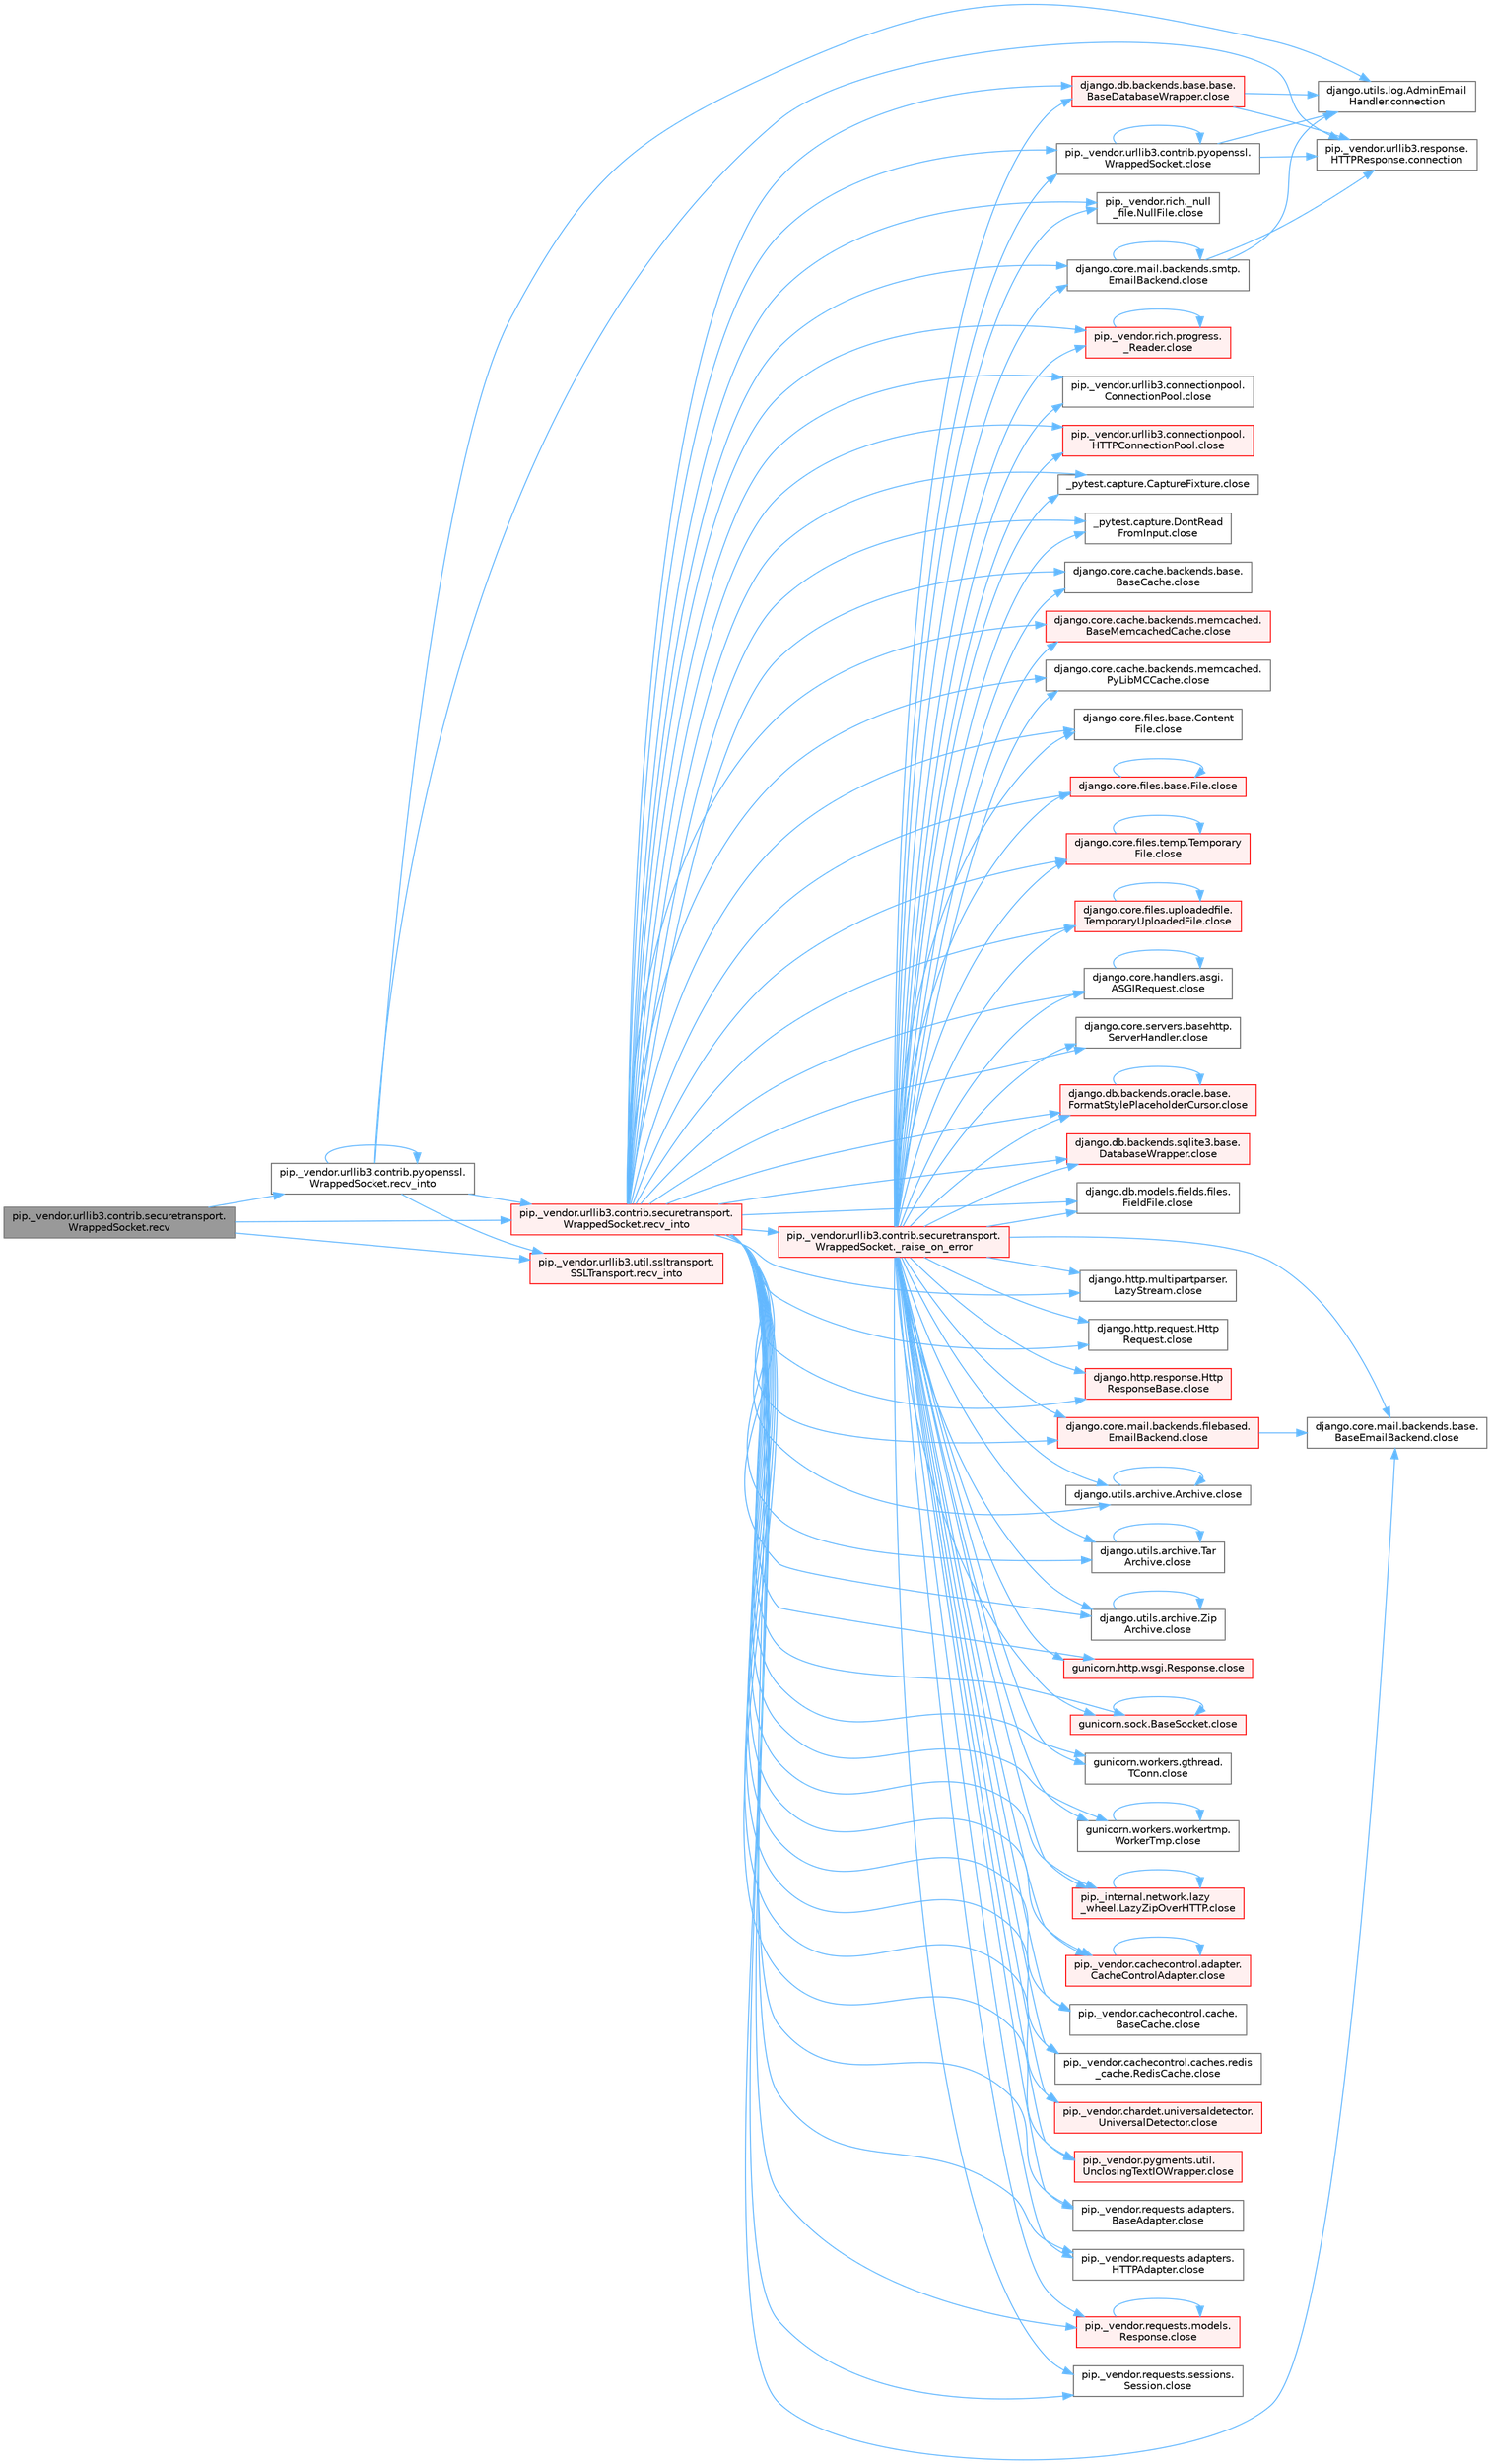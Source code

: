 digraph "pip._vendor.urllib3.contrib.securetransport.WrappedSocket.recv"
{
 // LATEX_PDF_SIZE
  bgcolor="transparent";
  edge [fontname=Helvetica,fontsize=10,labelfontname=Helvetica,labelfontsize=10];
  node [fontname=Helvetica,fontsize=10,shape=box,height=0.2,width=0.4];
  rankdir="LR";
  Node1 [id="Node000001",label="pip._vendor.urllib3.contrib.securetransport.\lWrappedSocket.recv",height=0.2,width=0.4,color="gray40", fillcolor="grey60", style="filled", fontcolor="black",tooltip=" "];
  Node1 -> Node2 [id="edge1_Node000001_Node000002",color="steelblue1",style="solid",tooltip=" "];
  Node2 [id="Node000002",label="pip._vendor.urllib3.contrib.pyopenssl.\lWrappedSocket.recv_into",height=0.2,width=0.4,color="grey40", fillcolor="white", style="filled",URL="$classpip_1_1__vendor_1_1urllib3_1_1contrib_1_1pyopenssl_1_1_wrapped_socket.html#a19092d31782a5d377e422cc6c0242c90",tooltip=" "];
  Node2 -> Node3 [id="edge2_Node000002_Node000003",color="steelblue1",style="solid",tooltip=" "];
  Node3 [id="Node000003",label="django.utils.log.AdminEmail\lHandler.connection",height=0.2,width=0.4,color="grey40", fillcolor="white", style="filled",URL="$classdjango_1_1utils_1_1log_1_1_admin_email_handler.html#a545b5f7ec55a857fe1ca7836814a0760",tooltip=" "];
  Node2 -> Node4 [id="edge3_Node000002_Node000004",color="steelblue1",style="solid",tooltip=" "];
  Node4 [id="Node000004",label="pip._vendor.urllib3.response.\lHTTPResponse.connection",height=0.2,width=0.4,color="grey40", fillcolor="white", style="filled",URL="$classpip_1_1__vendor_1_1urllib3_1_1response_1_1_h_t_t_p_response.html#a9002314624685de3bbf9b84bdc87fef8",tooltip=" "];
  Node2 -> Node2 [id="edge4_Node000002_Node000002",color="steelblue1",style="solid",tooltip=" "];
  Node2 -> Node5 [id="edge5_Node000002_Node000005",color="steelblue1",style="solid",tooltip=" "];
  Node5 [id="Node000005",label="pip._vendor.urllib3.contrib.securetransport.\lWrappedSocket.recv_into",height=0.2,width=0.4,color="red", fillcolor="#FFF0F0", style="filled",URL="$classpip_1_1__vendor_1_1urllib3_1_1contrib_1_1securetransport_1_1_wrapped_socket.html#aedfc3cd814ef6075e6907e05860b45d6",tooltip=" "];
  Node5 -> Node6 [id="edge6_Node000005_Node000006",color="steelblue1",style="solid",tooltip=" "];
  Node6 [id="Node000006",label="pip._vendor.urllib3.contrib.securetransport.\lWrappedSocket._raise_on_error",height=0.2,width=0.4,color="red", fillcolor="#FFF0F0", style="filled",URL="$classpip_1_1__vendor_1_1urllib3_1_1contrib_1_1securetransport_1_1_wrapped_socket.html#ae89ceec48b026fbcf5e9888ee21e0c09",tooltip=" "];
  Node6 -> Node7 [id="edge7_Node000006_Node000007",color="steelblue1",style="solid",tooltip=" "];
  Node7 [id="Node000007",label="_pytest.capture.CaptureFixture.close",height=0.2,width=0.4,color="grey40", fillcolor="white", style="filled",URL="$class__pytest_1_1capture_1_1_capture_fixture.html#ac018b3a02c2aff2047974ced57907cd0",tooltip=" "];
  Node6 -> Node8 [id="edge8_Node000006_Node000008",color="steelblue1",style="solid",tooltip=" "];
  Node8 [id="Node000008",label="_pytest.capture.DontRead\lFromInput.close",height=0.2,width=0.4,color="grey40", fillcolor="white", style="filled",URL="$class__pytest_1_1capture_1_1_dont_read_from_input.html#accf28daf7db40f53462752cc02bbdd32",tooltip=" "];
  Node6 -> Node9 [id="edge9_Node000006_Node000009",color="steelblue1",style="solid",tooltip=" "];
  Node9 [id="Node000009",label="django.core.cache.backends.base.\lBaseCache.close",height=0.2,width=0.4,color="grey40", fillcolor="white", style="filled",URL="$classdjango_1_1core_1_1cache_1_1backends_1_1base_1_1_base_cache.html#ae5d10e57a1ab2b99171e943370da8cf3",tooltip=" "];
  Node6 -> Node10 [id="edge10_Node000006_Node000010",color="steelblue1",style="solid",tooltip=" "];
  Node10 [id="Node000010",label="django.core.cache.backends.memcached.\lBaseMemcachedCache.close",height=0.2,width=0.4,color="red", fillcolor="#FFF0F0", style="filled",URL="$classdjango_1_1core_1_1cache_1_1backends_1_1memcached_1_1_base_memcached_cache.html#ab36ac92f106d8dacc64d539b447a5e37",tooltip=" "];
  Node6 -> Node13 [id="edge11_Node000006_Node000013",color="steelblue1",style="solid",tooltip=" "];
  Node13 [id="Node000013",label="django.core.cache.backends.memcached.\lPyLibMCCache.close",height=0.2,width=0.4,color="grey40", fillcolor="white", style="filled",URL="$classdjango_1_1core_1_1cache_1_1backends_1_1memcached_1_1_py_lib_m_c_cache.html#a76cb2e86bb346b70433dfe177597da58",tooltip=" "];
  Node6 -> Node14 [id="edge12_Node000006_Node000014",color="steelblue1",style="solid",tooltip=" "];
  Node14 [id="Node000014",label="django.core.files.base.Content\lFile.close",height=0.2,width=0.4,color="grey40", fillcolor="white", style="filled",URL="$classdjango_1_1core_1_1files_1_1base_1_1_content_file.html#a09ae22d8cfcf28936b97a8eba0fd85cb",tooltip=" "];
  Node6 -> Node15 [id="edge13_Node000006_Node000015",color="steelblue1",style="solid",tooltip=" "];
  Node15 [id="Node000015",label="django.core.files.base.File.close",height=0.2,width=0.4,color="red", fillcolor="#FFF0F0", style="filled",URL="$classdjango_1_1core_1_1files_1_1base_1_1_file.html#a0ff3dc914f2c207114a150eaac429bdc",tooltip=" "];
  Node15 -> Node15 [id="edge14_Node000015_Node000015",color="steelblue1",style="solid",tooltip=" "];
  Node6 -> Node23 [id="edge15_Node000006_Node000023",color="steelblue1",style="solid",tooltip=" "];
  Node23 [id="Node000023",label="django.core.files.temp.Temporary\lFile.close",height=0.2,width=0.4,color="red", fillcolor="#FFF0F0", style="filled",URL="$classdjango_1_1core_1_1files_1_1temp_1_1_temporary_file.html#a3137c46b13cae4e5e6fe6489e42677d5",tooltip=" "];
  Node23 -> Node23 [id="edge16_Node000023_Node000023",color="steelblue1",style="solid",tooltip=" "];
  Node6 -> Node1053 [id="edge17_Node000006_Node001053",color="steelblue1",style="solid",tooltip=" "];
  Node1053 [id="Node001053",label="django.core.files.uploadedfile.\lTemporaryUploadedFile.close",height=0.2,width=0.4,color="red", fillcolor="#FFF0F0", style="filled",URL="$classdjango_1_1core_1_1files_1_1uploadedfile_1_1_temporary_uploaded_file.html#a01ddb9d43a99baf6157c1d60b37198cd",tooltip=" "];
  Node1053 -> Node1053 [id="edge18_Node001053_Node001053",color="steelblue1",style="solid",tooltip=" "];
  Node6 -> Node1054 [id="edge19_Node000006_Node001054",color="steelblue1",style="solid",tooltip=" "];
  Node1054 [id="Node001054",label="django.core.handlers.asgi.\lASGIRequest.close",height=0.2,width=0.4,color="grey40", fillcolor="white", style="filled",URL="$classdjango_1_1core_1_1handlers_1_1asgi_1_1_a_s_g_i_request.html#a2f3a1c1c50b4cf63ef552b4f96cc4f7f",tooltip=" "];
  Node1054 -> Node1054 [id="edge20_Node001054_Node001054",color="steelblue1",style="solid",tooltip=" "];
  Node6 -> Node1055 [id="edge21_Node000006_Node001055",color="steelblue1",style="solid",tooltip=" "];
  Node1055 [id="Node001055",label="django.core.mail.backends.base.\lBaseEmailBackend.close",height=0.2,width=0.4,color="grey40", fillcolor="white", style="filled",URL="$classdjango_1_1core_1_1mail_1_1backends_1_1base_1_1_base_email_backend.html#a358a8107d966c2d82d9eb9d18565784e",tooltip=" "];
  Node6 -> Node1056 [id="edge22_Node000006_Node001056",color="steelblue1",style="solid",tooltip=" "];
  Node1056 [id="Node001056",label="django.core.mail.backends.filebased.\lEmailBackend.close",height=0.2,width=0.4,color="red", fillcolor="#FFF0F0", style="filled",URL="$classdjango_1_1core_1_1mail_1_1backends_1_1filebased_1_1_email_backend.html#af90ba8a487930e530a20ceb03669a672",tooltip=" "];
  Node1056 -> Node1055 [id="edge23_Node001056_Node001055",color="steelblue1",style="solid",tooltip=" "];
  Node6 -> Node1057 [id="edge24_Node000006_Node001057",color="steelblue1",style="solid",tooltip=" "];
  Node1057 [id="Node001057",label="django.core.mail.backends.smtp.\lEmailBackend.close",height=0.2,width=0.4,color="grey40", fillcolor="white", style="filled",URL="$classdjango_1_1core_1_1mail_1_1backends_1_1smtp_1_1_email_backend.html#a6ac7253539c4f1102986c6df417fb050",tooltip=" "];
  Node1057 -> Node1057 [id="edge25_Node001057_Node001057",color="steelblue1",style="solid",tooltip=" "];
  Node1057 -> Node3 [id="edge26_Node001057_Node000003",color="steelblue1",style="solid",tooltip=" "];
  Node1057 -> Node4 [id="edge27_Node001057_Node000004",color="steelblue1",style="solid",tooltip=" "];
  Node6 -> Node1058 [id="edge28_Node000006_Node001058",color="steelblue1",style="solid",tooltip=" "];
  Node1058 [id="Node001058",label="django.core.servers.basehttp.\lServerHandler.close",height=0.2,width=0.4,color="grey40", fillcolor="white", style="filled",URL="$classdjango_1_1core_1_1servers_1_1basehttp_1_1_server_handler.html#a67022bc1dc85a75307901027d41a6a61",tooltip=" "];
  Node6 -> Node1059 [id="edge29_Node000006_Node001059",color="steelblue1",style="solid",tooltip=" "];
  Node1059 [id="Node001059",label="django.db.backends.base.base.\lBaseDatabaseWrapper.close",height=0.2,width=0.4,color="red", fillcolor="#FFF0F0", style="filled",URL="$classdjango_1_1db_1_1backends_1_1base_1_1base_1_1_base_database_wrapper.html#a01214a9b91408274fbc34cb062baf2bc",tooltip=" "];
  Node1059 -> Node3 [id="edge30_Node001059_Node000003",color="steelblue1",style="solid",tooltip=" "];
  Node1059 -> Node4 [id="edge31_Node001059_Node000004",color="steelblue1",style="solid",tooltip=" "];
  Node6 -> Node1069 [id="edge32_Node000006_Node001069",color="steelblue1",style="solid",tooltip=" "];
  Node1069 [id="Node001069",label="django.db.backends.oracle.base.\lFormatStylePlaceholderCursor.close",height=0.2,width=0.4,color="red", fillcolor="#FFF0F0", style="filled",URL="$classdjango_1_1db_1_1backends_1_1oracle_1_1base_1_1_format_style_placeholder_cursor.html#aebbf24b6a824d4e0fb370ce417d41f93",tooltip=" "];
  Node1069 -> Node1069 [id="edge33_Node001069_Node001069",color="steelblue1",style="solid",tooltip=" "];
  Node6 -> Node1074 [id="edge34_Node000006_Node001074",color="steelblue1",style="solid",tooltip=" "];
  Node1074 [id="Node001074",label="django.db.backends.sqlite3.base.\lDatabaseWrapper.close",height=0.2,width=0.4,color="red", fillcolor="#FFF0F0", style="filled",URL="$classdjango_1_1db_1_1backends_1_1sqlite3_1_1base_1_1_database_wrapper.html#accb46eb6dd574171611ec4912f677d3f",tooltip=" "];
  Node6 -> Node1077 [id="edge35_Node000006_Node001077",color="steelblue1",style="solid",tooltip=" "];
  Node1077 [id="Node001077",label="django.db.models.fields.files.\lFieldFile.close",height=0.2,width=0.4,color="grey40", fillcolor="white", style="filled",URL="$classdjango_1_1db_1_1models_1_1fields_1_1files_1_1_field_file.html#a7764f6ac41d2cf2e0e60639dff4d7f03",tooltip=" "];
  Node6 -> Node1078 [id="edge36_Node000006_Node001078",color="steelblue1",style="solid",tooltip=" "];
  Node1078 [id="Node001078",label="django.http.multipartparser.\lLazyStream.close",height=0.2,width=0.4,color="grey40", fillcolor="white", style="filled",URL="$classdjango_1_1http_1_1multipartparser_1_1_lazy_stream.html#a8cc031a8e3e86872b4d5d12ebb448573",tooltip=" "];
  Node6 -> Node1079 [id="edge37_Node000006_Node001079",color="steelblue1",style="solid",tooltip=" "];
  Node1079 [id="Node001079",label="django.http.request.Http\lRequest.close",height=0.2,width=0.4,color="grey40", fillcolor="white", style="filled",URL="$classdjango_1_1http_1_1request_1_1_http_request.html#a13db25295d57830ab61aed1a8339842e",tooltip=" "];
  Node6 -> Node1080 [id="edge38_Node000006_Node001080",color="steelblue1",style="solid",tooltip=" "];
  Node1080 [id="Node001080",label="django.http.response.Http\lResponseBase.close",height=0.2,width=0.4,color="red", fillcolor="#FFF0F0", style="filled",URL="$classdjango_1_1http_1_1response_1_1_http_response_base.html#a2e18a8319fb2b68853f032a3a1e93ffe",tooltip=" "];
  Node6 -> Node1081 [id="edge39_Node000006_Node001081",color="steelblue1",style="solid",tooltip=" "];
  Node1081 [id="Node001081",label="django.utils.archive.Archive.close",height=0.2,width=0.4,color="grey40", fillcolor="white", style="filled",URL="$classdjango_1_1utils_1_1archive_1_1_archive.html#a5fe062c89d687d218982c9c523c74c2a",tooltip=" "];
  Node1081 -> Node1081 [id="edge40_Node001081_Node001081",color="steelblue1",style="solid",tooltip=" "];
  Node6 -> Node1082 [id="edge41_Node000006_Node001082",color="steelblue1",style="solid",tooltip=" "];
  Node1082 [id="Node001082",label="django.utils.archive.Tar\lArchive.close",height=0.2,width=0.4,color="grey40", fillcolor="white", style="filled",URL="$classdjango_1_1utils_1_1archive_1_1_tar_archive.html#a9f92da2fc83a8bf18400412a9cf77836",tooltip=" "];
  Node1082 -> Node1082 [id="edge42_Node001082_Node001082",color="steelblue1",style="solid",tooltip=" "];
  Node6 -> Node1083 [id="edge43_Node000006_Node001083",color="steelblue1",style="solid",tooltip=" "];
  Node1083 [id="Node001083",label="django.utils.archive.Zip\lArchive.close",height=0.2,width=0.4,color="grey40", fillcolor="white", style="filled",URL="$classdjango_1_1utils_1_1archive_1_1_zip_archive.html#a72926f0c232970ff5bf94a7082dd5ac9",tooltip=" "];
  Node1083 -> Node1083 [id="edge44_Node001083_Node001083",color="steelblue1",style="solid",tooltip=" "];
  Node6 -> Node1084 [id="edge45_Node000006_Node001084",color="steelblue1",style="solid",tooltip=" "];
  Node1084 [id="Node001084",label="gunicorn.http.wsgi.Response.close",height=0.2,width=0.4,color="red", fillcolor="#FFF0F0", style="filled",URL="$classgunicorn_1_1http_1_1wsgi_1_1_response.html#a046ea28916c2a721d57a5852261bef24",tooltip=" "];
  Node6 -> Node1091 [id="edge46_Node000006_Node001091",color="steelblue1",style="solid",tooltip=" "];
  Node1091 [id="Node001091",label="gunicorn.sock.BaseSocket.close",height=0.2,width=0.4,color="red", fillcolor="#FFF0F0", style="filled",URL="$classgunicorn_1_1sock_1_1_base_socket.html#af2002e81bf30cc8c6614f9568af6ef06",tooltip=" "];
  Node1091 -> Node1091 [id="edge47_Node001091_Node001091",color="steelblue1",style="solid",tooltip=" "];
  Node6 -> Node1133 [id="edge48_Node000006_Node001133",color="steelblue1",style="solid",tooltip=" "];
  Node1133 [id="Node001133",label="gunicorn.workers.gthread.\lTConn.close",height=0.2,width=0.4,color="grey40", fillcolor="white", style="filled",URL="$classgunicorn_1_1workers_1_1gthread_1_1_t_conn.html#aa302868e132a81509a48f46789d6afc4",tooltip=" "];
  Node6 -> Node1134 [id="edge49_Node000006_Node001134",color="steelblue1",style="solid",tooltip=" "];
  Node1134 [id="Node001134",label="gunicorn.workers.workertmp.\lWorkerTmp.close",height=0.2,width=0.4,color="grey40", fillcolor="white", style="filled",URL="$classgunicorn_1_1workers_1_1workertmp_1_1_worker_tmp.html#ae6bf726cee2be8f52fa4bbe0f868d3c6",tooltip=" "];
  Node1134 -> Node1134 [id="edge50_Node001134_Node001134",color="steelblue1",style="solid",tooltip=" "];
  Node6 -> Node1135 [id="edge51_Node000006_Node001135",color="steelblue1",style="solid",tooltip=" "];
  Node1135 [id="Node001135",label="pip._internal.network.lazy\l_wheel.LazyZipOverHTTP.close",height=0.2,width=0.4,color="red", fillcolor="#FFF0F0", style="filled",URL="$classpip_1_1__internal_1_1network_1_1lazy__wheel_1_1_lazy_zip_over_h_t_t_p.html#a6aeec11453c683f141b9fe121163a8d0",tooltip=" "];
  Node1135 -> Node1135 [id="edge52_Node001135_Node001135",color="steelblue1",style="solid",tooltip=" "];
  Node6 -> Node1136 [id="edge53_Node000006_Node001136",color="steelblue1",style="solid",tooltip=" "];
  Node1136 [id="Node001136",label="pip._vendor.cachecontrol.adapter.\lCacheControlAdapter.close",height=0.2,width=0.4,color="red", fillcolor="#FFF0F0", style="filled",URL="$classpip_1_1__vendor_1_1cachecontrol_1_1adapter_1_1_cache_control_adapter.html#a085c6ea7434042e9af7286a8875fb646",tooltip=" "];
  Node1136 -> Node1136 [id="edge54_Node001136_Node001136",color="steelblue1",style="solid",tooltip=" "];
  Node6 -> Node1139 [id="edge55_Node000006_Node001139",color="steelblue1",style="solid",tooltip=" "];
  Node1139 [id="Node001139",label="pip._vendor.cachecontrol.cache.\lBaseCache.close",height=0.2,width=0.4,color="grey40", fillcolor="white", style="filled",URL="$classpip_1_1__vendor_1_1cachecontrol_1_1cache_1_1_base_cache.html#aed3b918393d941c531ffda7afa8968c5",tooltip=" "];
  Node6 -> Node1140 [id="edge56_Node000006_Node001140",color="steelblue1",style="solid",tooltip=" "];
  Node1140 [id="Node001140",label="pip._vendor.cachecontrol.caches.redis\l_cache.RedisCache.close",height=0.2,width=0.4,color="grey40", fillcolor="white", style="filled",URL="$classpip_1_1__vendor_1_1cachecontrol_1_1caches_1_1redis__cache_1_1_redis_cache.html#a3703f11cd74de5a2d416b33208df6710",tooltip=" "];
  Node6 -> Node1141 [id="edge57_Node000006_Node001141",color="steelblue1",style="solid",tooltip=" "];
  Node1141 [id="Node001141",label="pip._vendor.chardet.universaldetector.\lUniversalDetector.close",height=0.2,width=0.4,color="red", fillcolor="#FFF0F0", style="filled",URL="$classpip_1_1__vendor_1_1chardet_1_1universaldetector_1_1_universal_detector.html#a2a729e7ae145e4953628aac35a1478d1",tooltip=" "];
  Node6 -> Node1148 [id="edge58_Node000006_Node001148",color="steelblue1",style="solid",tooltip=" "];
  Node1148 [id="Node001148",label="pip._vendor.pygments.util.\lUnclosingTextIOWrapper.close",height=0.2,width=0.4,color="red", fillcolor="#FFF0F0", style="filled",URL="$classpip_1_1__vendor_1_1pygments_1_1util_1_1_unclosing_text_i_o_wrapper.html#a8b7334932e365946b03244a148e50846",tooltip=" "];
  Node6 -> Node3101 [id="edge59_Node000006_Node003101",color="steelblue1",style="solid",tooltip=" "];
  Node3101 [id="Node003101",label="pip._vendor.requests.adapters.\lBaseAdapter.close",height=0.2,width=0.4,color="grey40", fillcolor="white", style="filled",URL="$classpip_1_1__vendor_1_1requests_1_1adapters_1_1_base_adapter.html#ab52f259a4633310e303f4ac6b07eb1e5",tooltip=" "];
  Node6 -> Node3102 [id="edge60_Node000006_Node003102",color="steelblue1",style="solid",tooltip=" "];
  Node3102 [id="Node003102",label="pip._vendor.requests.adapters.\lHTTPAdapter.close",height=0.2,width=0.4,color="grey40", fillcolor="white", style="filled",URL="$classpip_1_1__vendor_1_1requests_1_1adapters_1_1_h_t_t_p_adapter.html#abce959ea97f8378278ff019c78481a11",tooltip=" "];
  Node6 -> Node3103 [id="edge61_Node000006_Node003103",color="steelblue1",style="solid",tooltip=" "];
  Node3103 [id="Node003103",label="pip._vendor.requests.models.\lResponse.close",height=0.2,width=0.4,color="red", fillcolor="#FFF0F0", style="filled",URL="$classpip_1_1__vendor_1_1requests_1_1models_1_1_response.html#ad28d6ce5be5b46752b43673257562918",tooltip=" "];
  Node3103 -> Node3103 [id="edge62_Node003103_Node003103",color="steelblue1",style="solid",tooltip=" "];
  Node6 -> Node3104 [id="edge63_Node000006_Node003104",color="steelblue1",style="solid",tooltip=" "];
  Node3104 [id="Node003104",label="pip._vendor.requests.sessions.\lSession.close",height=0.2,width=0.4,color="grey40", fillcolor="white", style="filled",URL="$classpip_1_1__vendor_1_1requests_1_1sessions_1_1_session.html#a68f6778af4ee2d650c2669eab73f7316",tooltip=" "];
  Node6 -> Node3105 [id="edge64_Node000006_Node003105",color="steelblue1",style="solid",tooltip=" "];
  Node3105 [id="Node003105",label="pip._vendor.rich._null\l_file.NullFile.close",height=0.2,width=0.4,color="grey40", fillcolor="white", style="filled",URL="$classpip_1_1__vendor_1_1rich_1_1__null__file_1_1_null_file.html#a69df97884b231150d00b66e93e01b127",tooltip=" "];
  Node6 -> Node3106 [id="edge65_Node000006_Node003106",color="steelblue1",style="solid",tooltip=" "];
  Node3106 [id="Node003106",label="pip._vendor.rich.progress.\l_Reader.close",height=0.2,width=0.4,color="red", fillcolor="#FFF0F0", style="filled",URL="$classpip_1_1__vendor_1_1rich_1_1progress_1_1___reader.html#a6c0b1964d885972a97a12a9ac01d23e8",tooltip=" "];
  Node3106 -> Node3106 [id="edge66_Node003106_Node003106",color="steelblue1",style="solid",tooltip=" "];
  Node6 -> Node3166 [id="edge67_Node000006_Node003166",color="steelblue1",style="solid",tooltip=" "];
  Node3166 [id="Node003166",label="pip._vendor.urllib3.connectionpool.\lConnectionPool.close",height=0.2,width=0.4,color="grey40", fillcolor="white", style="filled",URL="$classpip_1_1__vendor_1_1urllib3_1_1connectionpool_1_1_connection_pool.html#a95d4181616367e6d07952c025345472f",tooltip=" "];
  Node6 -> Node3167 [id="edge68_Node000006_Node003167",color="steelblue1",style="solid",tooltip=" "];
  Node3167 [id="Node003167",label="pip._vendor.urllib3.connectionpool.\lHTTPConnectionPool.close",height=0.2,width=0.4,color="red", fillcolor="#FFF0F0", style="filled",URL="$classpip_1_1__vendor_1_1urllib3_1_1connectionpool_1_1_h_t_t_p_connection_pool.html#a7a425188d0edc28baf765972da7628b4",tooltip=" "];
  Node6 -> Node3169 [id="edge69_Node000006_Node003169",color="steelblue1",style="solid",tooltip=" "];
  Node3169 [id="Node003169",label="pip._vendor.urllib3.contrib.pyopenssl.\lWrappedSocket.close",height=0.2,width=0.4,color="grey40", fillcolor="white", style="filled",URL="$classpip_1_1__vendor_1_1urllib3_1_1contrib_1_1pyopenssl_1_1_wrapped_socket.html#a971727c09e26dabe28ed3291ff94885b",tooltip=" "];
  Node3169 -> Node3169 [id="edge70_Node003169_Node003169",color="steelblue1",style="solid",tooltip=" "];
  Node3169 -> Node3 [id="edge71_Node003169_Node000003",color="steelblue1",style="solid",tooltip=" "];
  Node3169 -> Node4 [id="edge72_Node003169_Node000004",color="steelblue1",style="solid",tooltip=" "];
  Node5 -> Node7 [id="edge73_Node000005_Node000007",color="steelblue1",style="solid",tooltip=" "];
  Node5 -> Node8 [id="edge74_Node000005_Node000008",color="steelblue1",style="solid",tooltip=" "];
  Node5 -> Node9 [id="edge75_Node000005_Node000009",color="steelblue1",style="solid",tooltip=" "];
  Node5 -> Node10 [id="edge76_Node000005_Node000010",color="steelblue1",style="solid",tooltip=" "];
  Node5 -> Node13 [id="edge77_Node000005_Node000013",color="steelblue1",style="solid",tooltip=" "];
  Node5 -> Node14 [id="edge78_Node000005_Node000014",color="steelblue1",style="solid",tooltip=" "];
  Node5 -> Node15 [id="edge79_Node000005_Node000015",color="steelblue1",style="solid",tooltip=" "];
  Node5 -> Node23 [id="edge80_Node000005_Node000023",color="steelblue1",style="solid",tooltip=" "];
  Node5 -> Node1053 [id="edge81_Node000005_Node001053",color="steelblue1",style="solid",tooltip=" "];
  Node5 -> Node1054 [id="edge82_Node000005_Node001054",color="steelblue1",style="solid",tooltip=" "];
  Node5 -> Node1055 [id="edge83_Node000005_Node001055",color="steelblue1",style="solid",tooltip=" "];
  Node5 -> Node1056 [id="edge84_Node000005_Node001056",color="steelblue1",style="solid",tooltip=" "];
  Node5 -> Node1057 [id="edge85_Node000005_Node001057",color="steelblue1",style="solid",tooltip=" "];
  Node5 -> Node1058 [id="edge86_Node000005_Node001058",color="steelblue1",style="solid",tooltip=" "];
  Node5 -> Node1059 [id="edge87_Node000005_Node001059",color="steelblue1",style="solid",tooltip=" "];
  Node5 -> Node1069 [id="edge88_Node000005_Node001069",color="steelblue1",style="solid",tooltip=" "];
  Node5 -> Node1074 [id="edge89_Node000005_Node001074",color="steelblue1",style="solid",tooltip=" "];
  Node5 -> Node1077 [id="edge90_Node000005_Node001077",color="steelblue1",style="solid",tooltip=" "];
  Node5 -> Node1078 [id="edge91_Node000005_Node001078",color="steelblue1",style="solid",tooltip=" "];
  Node5 -> Node1079 [id="edge92_Node000005_Node001079",color="steelblue1",style="solid",tooltip=" "];
  Node5 -> Node1080 [id="edge93_Node000005_Node001080",color="steelblue1",style="solid",tooltip=" "];
  Node5 -> Node1081 [id="edge94_Node000005_Node001081",color="steelblue1",style="solid",tooltip=" "];
  Node5 -> Node1082 [id="edge95_Node000005_Node001082",color="steelblue1",style="solid",tooltip=" "];
  Node5 -> Node1083 [id="edge96_Node000005_Node001083",color="steelblue1",style="solid",tooltip=" "];
  Node5 -> Node1084 [id="edge97_Node000005_Node001084",color="steelblue1",style="solid",tooltip=" "];
  Node5 -> Node1091 [id="edge98_Node000005_Node001091",color="steelblue1",style="solid",tooltip=" "];
  Node5 -> Node1133 [id="edge99_Node000005_Node001133",color="steelblue1",style="solid",tooltip=" "];
  Node5 -> Node1134 [id="edge100_Node000005_Node001134",color="steelblue1",style="solid",tooltip=" "];
  Node5 -> Node1135 [id="edge101_Node000005_Node001135",color="steelblue1",style="solid",tooltip=" "];
  Node5 -> Node1136 [id="edge102_Node000005_Node001136",color="steelblue1",style="solid",tooltip=" "];
  Node5 -> Node1139 [id="edge103_Node000005_Node001139",color="steelblue1",style="solid",tooltip=" "];
  Node5 -> Node1140 [id="edge104_Node000005_Node001140",color="steelblue1",style="solid",tooltip=" "];
  Node5 -> Node1141 [id="edge105_Node000005_Node001141",color="steelblue1",style="solid",tooltip=" "];
  Node5 -> Node1148 [id="edge106_Node000005_Node001148",color="steelblue1",style="solid",tooltip=" "];
  Node5 -> Node3101 [id="edge107_Node000005_Node003101",color="steelblue1",style="solid",tooltip=" "];
  Node5 -> Node3102 [id="edge108_Node000005_Node003102",color="steelblue1",style="solid",tooltip=" "];
  Node5 -> Node3103 [id="edge109_Node000005_Node003103",color="steelblue1",style="solid",tooltip=" "];
  Node5 -> Node3104 [id="edge110_Node000005_Node003104",color="steelblue1",style="solid",tooltip=" "];
  Node5 -> Node3105 [id="edge111_Node000005_Node003105",color="steelblue1",style="solid",tooltip=" "];
  Node5 -> Node3106 [id="edge112_Node000005_Node003106",color="steelblue1",style="solid",tooltip=" "];
  Node5 -> Node3166 [id="edge113_Node000005_Node003166",color="steelblue1",style="solid",tooltip=" "];
  Node5 -> Node3167 [id="edge114_Node000005_Node003167",color="steelblue1",style="solid",tooltip=" "];
  Node5 -> Node3169 [id="edge115_Node000005_Node003169",color="steelblue1",style="solid",tooltip=" "];
  Node2 -> Node4528 [id="edge116_Node000002_Node004528",color="steelblue1",style="solid",tooltip=" "];
  Node4528 [id="Node004528",label="pip._vendor.urllib3.util.ssltransport.\lSSLTransport.recv_into",height=0.2,width=0.4,color="red", fillcolor="#FFF0F0", style="filled",URL="$classpip_1_1__vendor_1_1urllib3_1_1util_1_1ssltransport_1_1_s_s_l_transport.html#a9d8da497d2fe869c1f3f9ad1de30fd0c",tooltip=" "];
  Node1 -> Node5 [id="edge117_Node000001_Node000005",color="steelblue1",style="solid",tooltip=" "];
  Node1 -> Node4528 [id="edge118_Node000001_Node004528",color="steelblue1",style="solid",tooltip=" "];
}
